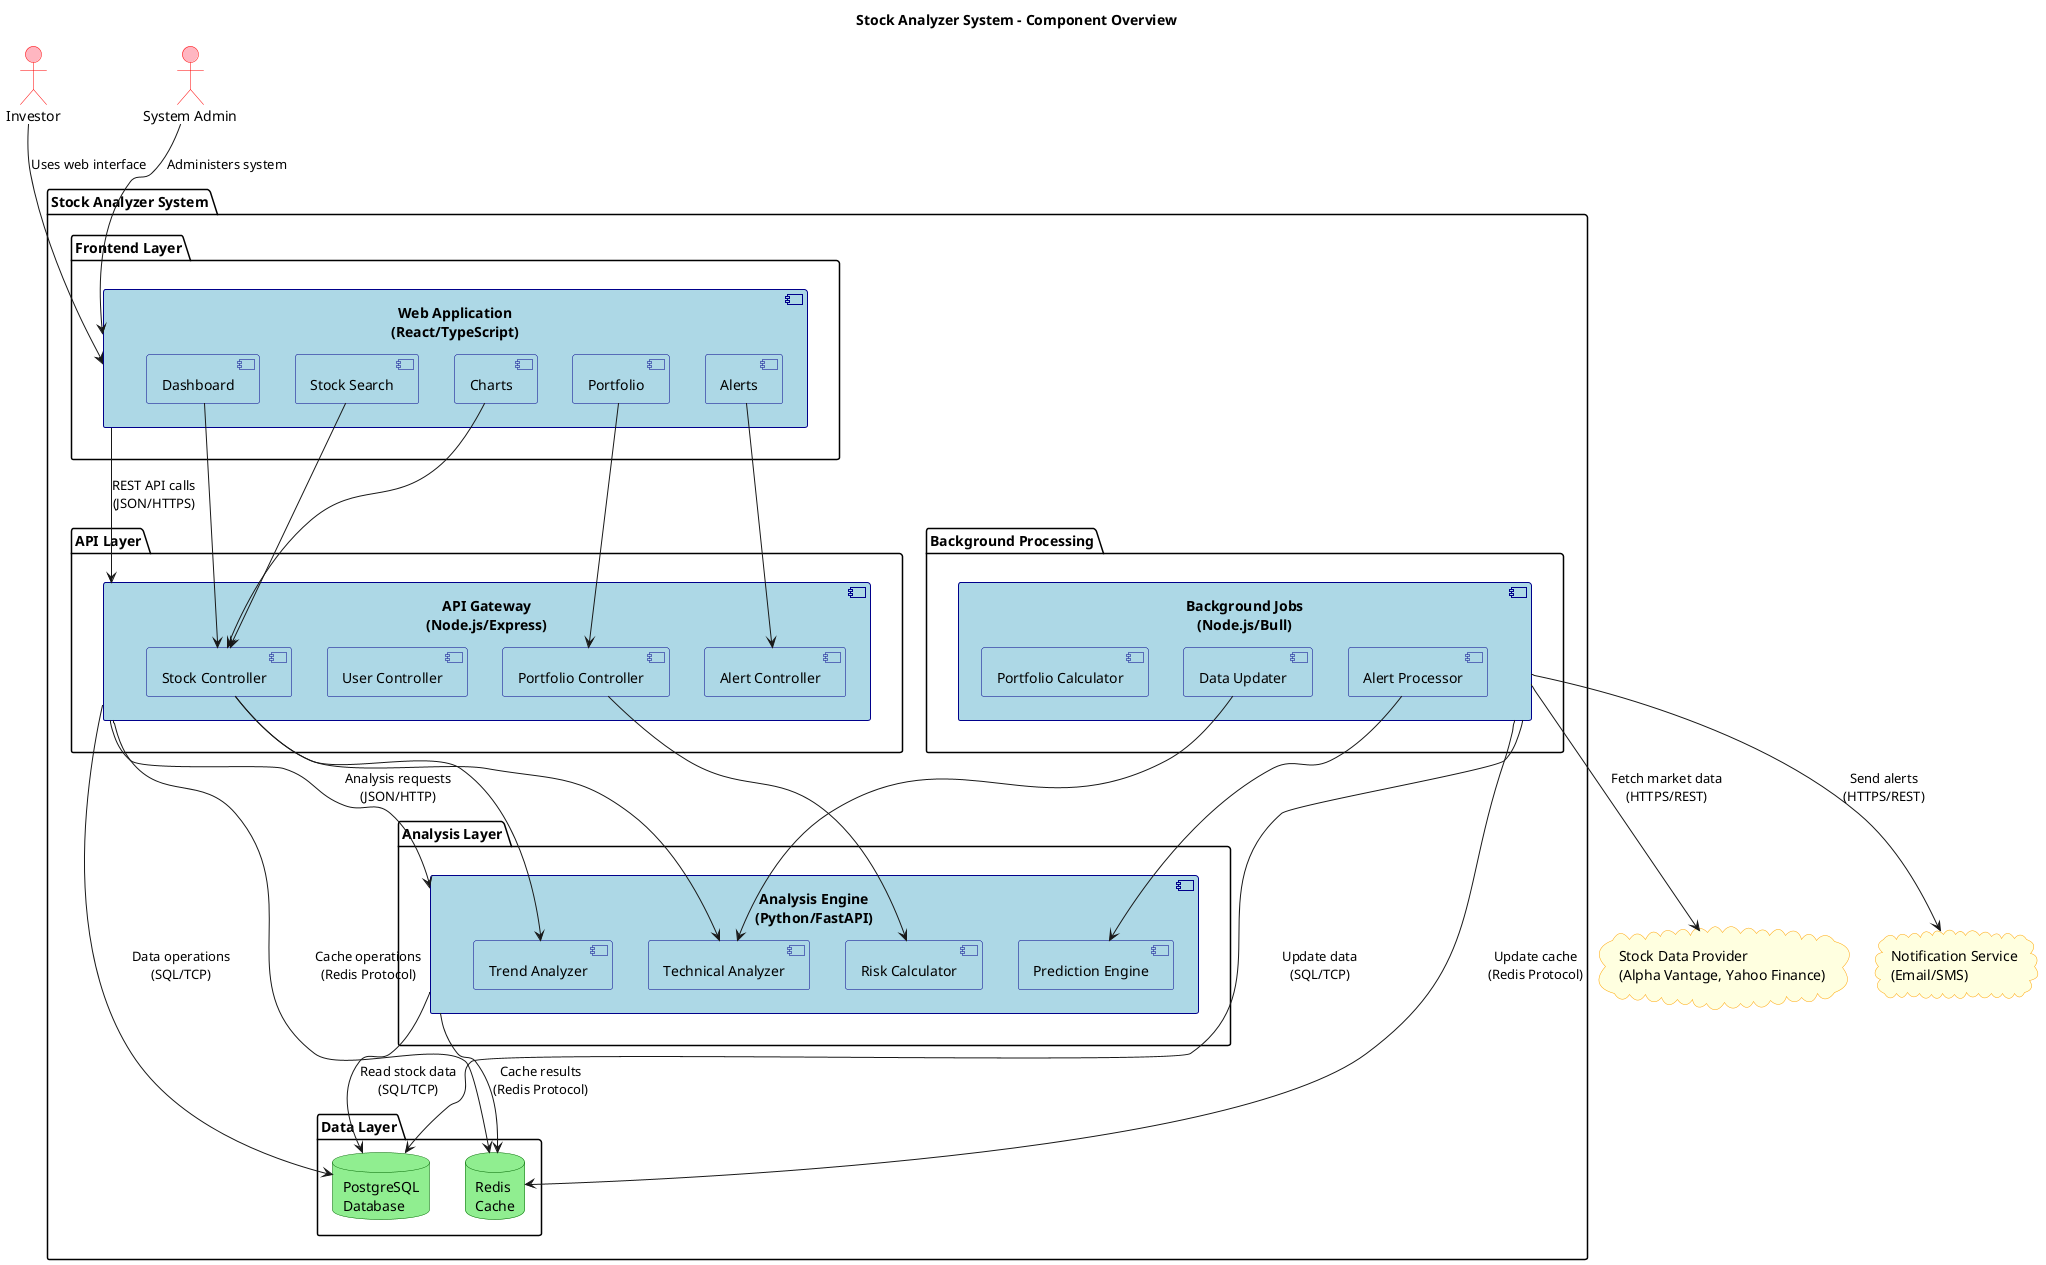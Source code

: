 @startuml Stock Analyzer System Overview

title Stock Analyzer System - Component Overview

' Define actors
actor "Investor" as investor
actor "System Admin" as admin

' Define external systems
cloud "Stock Data Provider\n(Alpha Vantage, Yahoo Finance)" as stockProvider
cloud "Notification Service\n(Email/SMS)" as notificationSvc

' Define main system boundary
package "Stock Analyzer System" {
    
    ' Frontend layer
    package "Frontend Layer" {
        component "Web Application\n(React/TypeScript)" as webapp {
            component "Dashboard" as dashboard
        
            component "Stock Search" as search
            component "Charts" as charts
            component "Portfolio" as portfolio
            component "Alerts" as alerts
        }
    }
    
    ' API layer
    package "API Layer" {
        component "API Gateway\n(Node.js/Express)" as api {
            component "Stock Controller" as stockCtrl
            component "Portfolio Controller" as portfolioCtrl
            component "User Controller" as userCtrl
            component "Alert Controller" as alertCtrl
        }
    }
    
    ' Analysis layer
    package "Analysis Layer" {
        component "Analysis Engine\n(Python/FastAPI)" as analysis {
            component "Technical Analyzer" as techAnalyzer
            component "Trend Analyzer" as trendAnalyzer
            component "Risk Calculator" as riskCalc
            component "Prediction Engine" as prediction
        }
    }
    
    ' Data layer
    package "Data Layer" {
        database "PostgreSQL\nDatabase" as db
        database "Redis\nCache" as cache
    }
    
    ' Background processing
    package "Background Processing" {
        component "Background Jobs\n(Node.js/Bull)" as jobs {
            component "Data Updater" as dataUpdater
            component "Alert Processor" as alertProcessor
            component "Portfolio Calculator" as portfolioCalc
        }
    }
}

' Define relationships
investor --> webapp : "Uses web interface"
admin --> webapp : "Administers system"

webapp --> api : "REST API calls\n(JSON/HTTPS)"
api --> analysis : "Analysis requests\n(JSON/HTTP)"
api --> db : "Data operations\n(SQL/TCP)"
api --> cache : "Cache operations\n(Redis Protocol)"

analysis --> db : "Read stock data\n(SQL/TCP)"
analysis --> cache : "Cache results\n(Redis Protocol)"

jobs --> stockProvider : "Fetch market data\n(HTTPS/REST)"
jobs --> db : "Update data\n(SQL/TCP)"
jobs --> cache : "Update cache\n(Redis Protocol)"
jobs --> notificationSvc : "Send alerts\n(HTTPS/REST)"

' Component relationships
dashboard --> stockCtrl
search --> stockCtrl
charts --> stockCtrl
portfolio --> portfolioCtrl
alerts --> alertCtrl

stockCtrl --> techAnalyzer
stockCtrl --> trendAnalyzer
portfolioCtrl --> riskCalc

dataUpdater --> techAnalyzer
alertProcessor --> prediction

' Styling
skinparam component {
    BackgroundColor lightblue
    BorderColor darkblue
}

skinparam database {
    BackgroundColor lightgreen
    BorderColor darkgreen
}

skinparam cloud {
    BackgroundColor lightyellow
    BorderColor orange
}

skinparam actor {
    BackgroundColor lightpink
    BorderColor red
}

@enduml
